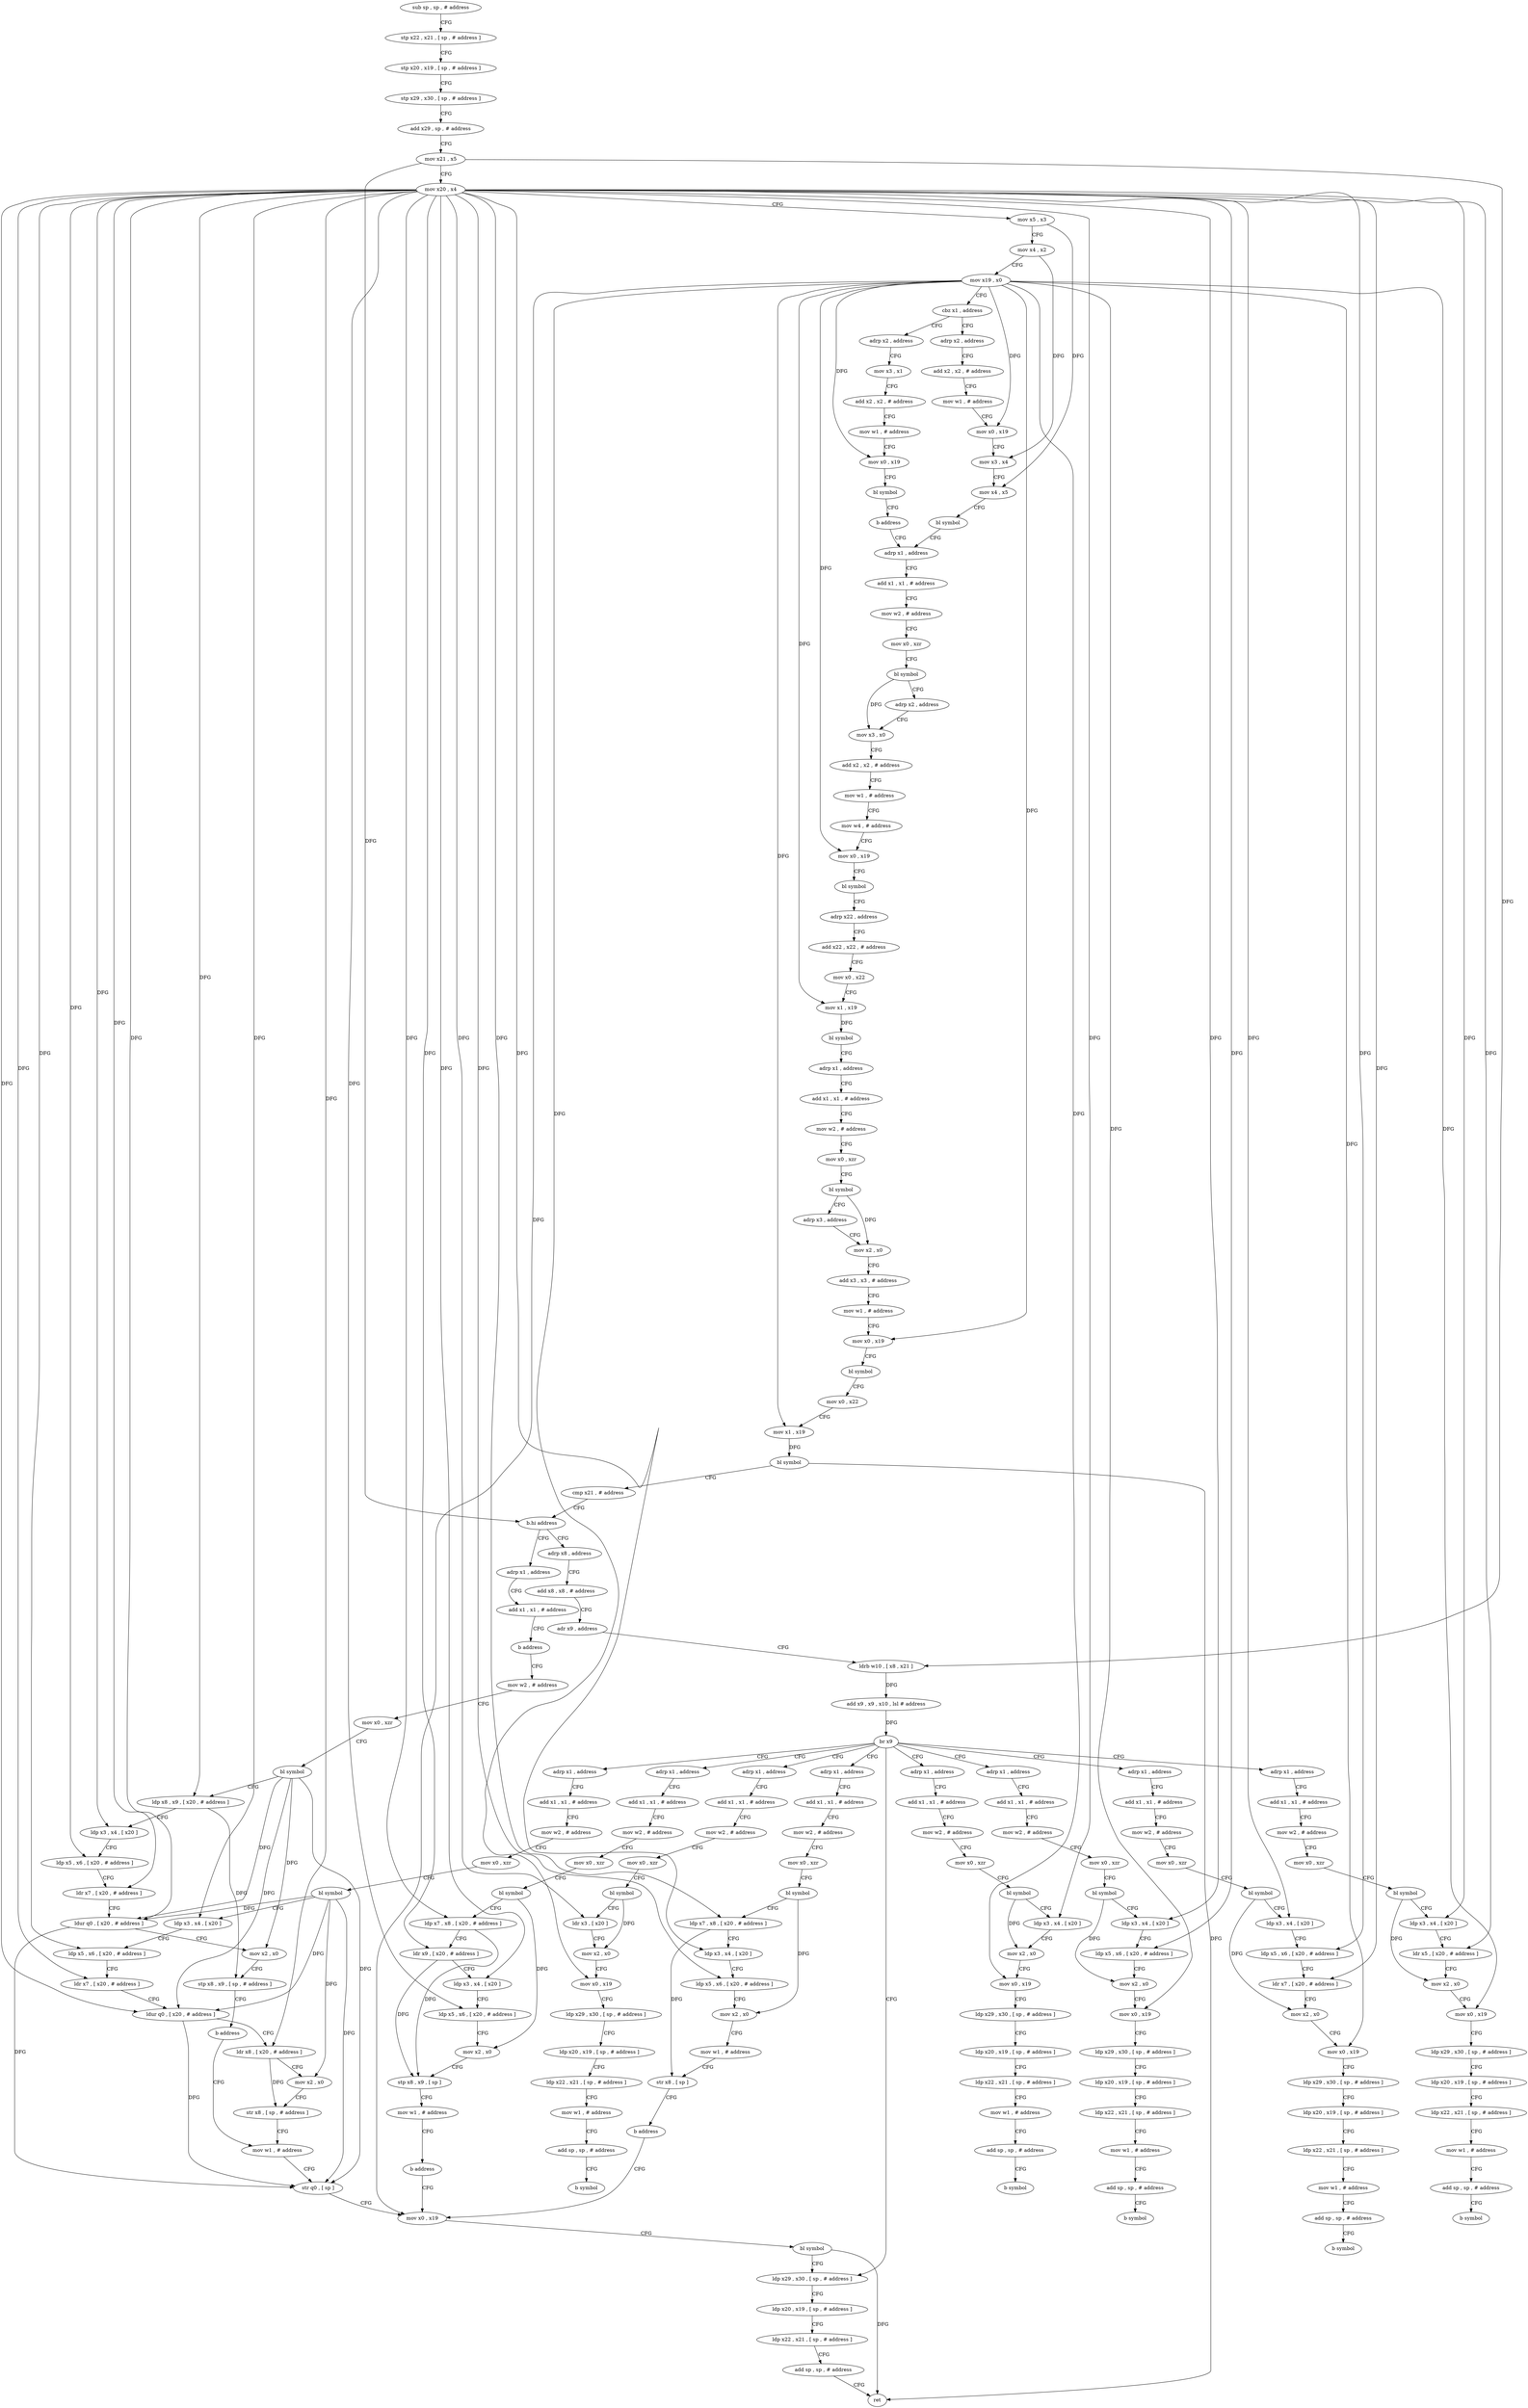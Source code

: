 digraph "func" {
"4249900" [label = "sub sp , sp , # address" ]
"4249904" [label = "stp x22 , x21 , [ sp , # address ]" ]
"4249908" [label = "stp x20 , x19 , [ sp , # address ]" ]
"4249912" [label = "stp x29 , x30 , [ sp , # address ]" ]
"4249916" [label = "add x29 , sp , # address" ]
"4249920" [label = "mov x21 , x5" ]
"4249924" [label = "mov x20 , x4" ]
"4249928" [label = "mov x5 , x3" ]
"4249932" [label = "mov x4 , x2" ]
"4249936" [label = "mov x19 , x0" ]
"4249940" [label = "cbz x1 , address" ]
"4249972" [label = "adrp x2 , address" ]
"4249944" [label = "adrp x2 , address" ]
"4249976" [label = "add x2 , x2 , # address" ]
"4249980" [label = "mov w1 , # address" ]
"4249984" [label = "mov x0 , x19" ]
"4249988" [label = "mov x3 , x4" ]
"4249992" [label = "mov x4 , x5" ]
"4249996" [label = "bl symbol" ]
"4250000" [label = "adrp x1 , address" ]
"4249948" [label = "mov x3 , x1" ]
"4249952" [label = "add x2 , x2 , # address" ]
"4249956" [label = "mov w1 , # address" ]
"4249960" [label = "mov x0 , x19" ]
"4249964" [label = "bl symbol" ]
"4249968" [label = "b address" ]
"4250212" [label = "adrp x1 , address" ]
"4250216" [label = "add x1 , x1 , # address" ]
"4250220" [label = "b address" ]
"4250572" [label = "mov w2 , # address" ]
"4250132" [label = "adrp x8 , address" ]
"4250136" [label = "add x8 , x8 , # address" ]
"4250140" [label = "adr x9 , address" ]
"4250144" [label = "ldrb w10 , [ x8 , x21 ]" ]
"4250148" [label = "add x9 , x9 , x10 , lsl # address" ]
"4250152" [label = "br x9" ]
"4250156" [label = "adrp x1 , address" ]
"4250224" [label = "adrp x1 , address" ]
"4250280" [label = "adrp x1 , address" ]
"4250340" [label = "adrp x1 , address" ]
"4250400" [label = "adrp x1 , address" ]
"4250464" [label = "adrp x1 , address" ]
"4250512" [label = "adrp x1 , address" ]
"4250616" [label = "adrp x1 , address" ]
"4250680" [label = "ldp x29 , x30 , [ sp , # address ]" ]
"4250004" [label = "add x1 , x1 , # address" ]
"4250008" [label = "mov w2 , # address" ]
"4250012" [label = "mov x0 , xzr" ]
"4250016" [label = "bl symbol" ]
"4250020" [label = "adrp x2 , address" ]
"4250024" [label = "mov x3 , x0" ]
"4250028" [label = "add x2 , x2 , # address" ]
"4250032" [label = "mov w1 , # address" ]
"4250036" [label = "mov w4 , # address" ]
"4250040" [label = "mov x0 , x19" ]
"4250044" [label = "bl symbol" ]
"4250048" [label = "adrp x22 , address" ]
"4250052" [label = "add x22 , x22 , # address" ]
"4250056" [label = "mov x0 , x22" ]
"4250060" [label = "mov x1 , x19" ]
"4250064" [label = "bl symbol" ]
"4250068" [label = "adrp x1 , address" ]
"4250072" [label = "add x1 , x1 , # address" ]
"4250076" [label = "mov w2 , # address" ]
"4250080" [label = "mov x0 , xzr" ]
"4250084" [label = "bl symbol" ]
"4250088" [label = "adrp x3 , address" ]
"4250092" [label = "mov x2 , x0" ]
"4250096" [label = "add x3 , x3 , # address" ]
"4250100" [label = "mov w1 , # address" ]
"4250104" [label = "mov x0 , x19" ]
"4250108" [label = "bl symbol" ]
"4250112" [label = "mov x0 , x22" ]
"4250116" [label = "mov x1 , x19" ]
"4250120" [label = "bl symbol" ]
"4250124" [label = "cmp x21 , # address" ]
"4250128" [label = "b.hi address" ]
"4250576" [label = "mov x0 , xzr" ]
"4250580" [label = "bl symbol" ]
"4250584" [label = "ldp x8 , x9 , [ x20 , # address ]" ]
"4250588" [label = "ldp x3 , x4 , [ x20 ]" ]
"4250592" [label = "ldp x5 , x6 , [ x20 , # address ]" ]
"4250596" [label = "ldr x7 , [ x20 , # address ]" ]
"4250600" [label = "ldur q0 , [ x20 , # address ]" ]
"4250604" [label = "mov x2 , x0" ]
"4250608" [label = "stp x8 , x9 , [ sp , # address ]" ]
"4250612" [label = "b address" ]
"4250664" [label = "mov w1 , # address" ]
"4250160" [label = "add x1 , x1 , # address" ]
"4250164" [label = "mov w2 , # address" ]
"4250168" [label = "mov x0 , xzr" ]
"4250172" [label = "bl symbol" ]
"4250176" [label = "ldr x3 , [ x20 ]" ]
"4250180" [label = "mov x2 , x0" ]
"4250184" [label = "mov x0 , x19" ]
"4250188" [label = "ldp x29 , x30 , [ sp , # address ]" ]
"4250192" [label = "ldp x20 , x19 , [ sp , # address ]" ]
"4250196" [label = "ldp x22 , x21 , [ sp , # address ]" ]
"4250200" [label = "mov w1 , # address" ]
"4250204" [label = "add sp , sp , # address" ]
"4250208" [label = "b symbol" ]
"4250228" [label = "add x1 , x1 , # address" ]
"4250232" [label = "mov w2 , # address" ]
"4250236" [label = "mov x0 , xzr" ]
"4250240" [label = "bl symbol" ]
"4250244" [label = "ldp x3 , x4 , [ x20 ]" ]
"4250248" [label = "mov x2 , x0" ]
"4250252" [label = "mov x0 , x19" ]
"4250256" [label = "ldp x29 , x30 , [ sp , # address ]" ]
"4250260" [label = "ldp x20 , x19 , [ sp , # address ]" ]
"4250264" [label = "ldp x22 , x21 , [ sp , # address ]" ]
"4250268" [label = "mov w1 , # address" ]
"4250272" [label = "add sp , sp , # address" ]
"4250276" [label = "b symbol" ]
"4250284" [label = "add x1 , x1 , # address" ]
"4250288" [label = "mov w2 , # address" ]
"4250292" [label = "mov x0 , xzr" ]
"4250296" [label = "bl symbol" ]
"4250300" [label = "ldp x3 , x4 , [ x20 ]" ]
"4250304" [label = "ldr x5 , [ x20 , # address ]" ]
"4250308" [label = "mov x2 , x0" ]
"4250312" [label = "mov x0 , x19" ]
"4250316" [label = "ldp x29 , x30 , [ sp , # address ]" ]
"4250320" [label = "ldp x20 , x19 , [ sp , # address ]" ]
"4250324" [label = "ldp x22 , x21 , [ sp , # address ]" ]
"4250328" [label = "mov w1 , # address" ]
"4250332" [label = "add sp , sp , # address" ]
"4250336" [label = "b symbol" ]
"4250344" [label = "add x1 , x1 , # address" ]
"4250348" [label = "mov w2 , # address" ]
"4250352" [label = "mov x0 , xzr" ]
"4250356" [label = "bl symbol" ]
"4250360" [label = "ldp x3 , x4 , [ x20 ]" ]
"4250364" [label = "ldp x5 , x6 , [ x20 , # address ]" ]
"4250368" [label = "mov x2 , x0" ]
"4250372" [label = "mov x0 , x19" ]
"4250376" [label = "ldp x29 , x30 , [ sp , # address ]" ]
"4250380" [label = "ldp x20 , x19 , [ sp , # address ]" ]
"4250384" [label = "ldp x22 , x21 , [ sp , # address ]" ]
"4250388" [label = "mov w1 , # address" ]
"4250392" [label = "add sp , sp , # address" ]
"4250396" [label = "b symbol" ]
"4250404" [label = "add x1 , x1 , # address" ]
"4250408" [label = "mov w2 , # address" ]
"4250412" [label = "mov x0 , xzr" ]
"4250416" [label = "bl symbol" ]
"4250420" [label = "ldp x3 , x4 , [ x20 ]" ]
"4250424" [label = "ldp x5 , x6 , [ x20 , # address ]" ]
"4250428" [label = "ldr x7 , [ x20 , # address ]" ]
"4250432" [label = "mov x2 , x0" ]
"4250436" [label = "mov x0 , x19" ]
"4250440" [label = "ldp x29 , x30 , [ sp , # address ]" ]
"4250444" [label = "ldp x20 , x19 , [ sp , # address ]" ]
"4250448" [label = "ldp x22 , x21 , [ sp , # address ]" ]
"4250452" [label = "mov w1 , # address" ]
"4250456" [label = "add sp , sp , # address" ]
"4250460" [label = "b symbol" ]
"4250468" [label = "add x1 , x1 , # address" ]
"4250472" [label = "mov w2 , # address" ]
"4250476" [label = "mov x0 , xzr" ]
"4250480" [label = "bl symbol" ]
"4250484" [label = "ldp x7 , x8 , [ x20 , # address ]" ]
"4250488" [label = "ldp x3 , x4 , [ x20 ]" ]
"4250492" [label = "ldp x5 , x6 , [ x20 , # address ]" ]
"4250496" [label = "mov x2 , x0" ]
"4250500" [label = "mov w1 , # address" ]
"4250504" [label = "str x8 , [ sp ]" ]
"4250508" [label = "b address" ]
"4250672" [label = "mov x0 , x19" ]
"4250516" [label = "add x1 , x1 , # address" ]
"4250520" [label = "mov w2 , # address" ]
"4250524" [label = "mov x0 , xzr" ]
"4250528" [label = "bl symbol" ]
"4250532" [label = "ldp x7 , x8 , [ x20 , # address ]" ]
"4250536" [label = "ldr x9 , [ x20 , # address ]" ]
"4250540" [label = "ldp x3 , x4 , [ x20 ]" ]
"4250544" [label = "ldp x5 , x6 , [ x20 , # address ]" ]
"4250548" [label = "mov x2 , x0" ]
"4250552" [label = "stp x8 , x9 , [ sp ]" ]
"4250556" [label = "mov w1 , # address" ]
"4250560" [label = "b address" ]
"4250620" [label = "add x1 , x1 , # address" ]
"4250624" [label = "mov w2 , # address" ]
"4250628" [label = "mov x0 , xzr" ]
"4250632" [label = "bl symbol" ]
"4250636" [label = "ldp x3 , x4 , [ x20 ]" ]
"4250640" [label = "ldp x5 , x6 , [ x20 , # address ]" ]
"4250644" [label = "ldr x7 , [ x20 , # address ]" ]
"4250648" [label = "ldur q0 , [ x20 , # address ]" ]
"4250652" [label = "ldr x8 , [ x20 , # address ]" ]
"4250656" [label = "mov x2 , x0" ]
"4250660" [label = "str x8 , [ sp , # address ]" ]
"4250684" [label = "ldp x20 , x19 , [ sp , # address ]" ]
"4250688" [label = "ldp x22 , x21 , [ sp , # address ]" ]
"4250692" [label = "add sp , sp , # address" ]
"4250696" [label = "ret" ]
"4250668" [label = "str q0 , [ sp ]" ]
"4250676" [label = "bl symbol" ]
"4249900" -> "4249904" [ label = "CFG" ]
"4249904" -> "4249908" [ label = "CFG" ]
"4249908" -> "4249912" [ label = "CFG" ]
"4249912" -> "4249916" [ label = "CFG" ]
"4249916" -> "4249920" [ label = "CFG" ]
"4249920" -> "4249924" [ label = "CFG" ]
"4249920" -> "4250128" [ label = "DFG" ]
"4249920" -> "4250144" [ label = "DFG" ]
"4249924" -> "4249928" [ label = "CFG" ]
"4249924" -> "4250584" [ label = "DFG" ]
"4249924" -> "4250588" [ label = "DFG" ]
"4249924" -> "4250592" [ label = "DFG" ]
"4249924" -> "4250596" [ label = "DFG" ]
"4249924" -> "4250600" [ label = "DFG" ]
"4249924" -> "4250176" [ label = "DFG" ]
"4249924" -> "4250244" [ label = "DFG" ]
"4249924" -> "4250300" [ label = "DFG" ]
"4249924" -> "4250304" [ label = "DFG" ]
"4249924" -> "4250360" [ label = "DFG" ]
"4249924" -> "4250364" [ label = "DFG" ]
"4249924" -> "4250420" [ label = "DFG" ]
"4249924" -> "4250424" [ label = "DFG" ]
"4249924" -> "4250428" [ label = "DFG" ]
"4249924" -> "4250484" [ label = "DFG" ]
"4249924" -> "4250488" [ label = "DFG" ]
"4249924" -> "4250492" [ label = "DFG" ]
"4249924" -> "4250532" [ label = "DFG" ]
"4249924" -> "4250536" [ label = "DFG" ]
"4249924" -> "4250540" [ label = "DFG" ]
"4249924" -> "4250544" [ label = "DFG" ]
"4249924" -> "4250636" [ label = "DFG" ]
"4249924" -> "4250640" [ label = "DFG" ]
"4249924" -> "4250644" [ label = "DFG" ]
"4249924" -> "4250648" [ label = "DFG" ]
"4249924" -> "4250652" [ label = "DFG" ]
"4249928" -> "4249932" [ label = "CFG" ]
"4249928" -> "4249992" [ label = "DFG" ]
"4249932" -> "4249936" [ label = "CFG" ]
"4249932" -> "4249988" [ label = "DFG" ]
"4249936" -> "4249940" [ label = "CFG" ]
"4249936" -> "4249984" [ label = "DFG" ]
"4249936" -> "4249960" [ label = "DFG" ]
"4249936" -> "4250040" [ label = "DFG" ]
"4249936" -> "4250060" [ label = "DFG" ]
"4249936" -> "4250104" [ label = "DFG" ]
"4249936" -> "4250116" [ label = "DFG" ]
"4249936" -> "4250184" [ label = "DFG" ]
"4249936" -> "4250252" [ label = "DFG" ]
"4249936" -> "4250312" [ label = "DFG" ]
"4249936" -> "4250372" [ label = "DFG" ]
"4249936" -> "4250436" [ label = "DFG" ]
"4249936" -> "4250672" [ label = "DFG" ]
"4249940" -> "4249972" [ label = "CFG" ]
"4249940" -> "4249944" [ label = "CFG" ]
"4249972" -> "4249976" [ label = "CFG" ]
"4249944" -> "4249948" [ label = "CFG" ]
"4249976" -> "4249980" [ label = "CFG" ]
"4249980" -> "4249984" [ label = "CFG" ]
"4249984" -> "4249988" [ label = "CFG" ]
"4249988" -> "4249992" [ label = "CFG" ]
"4249992" -> "4249996" [ label = "CFG" ]
"4249996" -> "4250000" [ label = "CFG" ]
"4250000" -> "4250004" [ label = "CFG" ]
"4249948" -> "4249952" [ label = "CFG" ]
"4249952" -> "4249956" [ label = "CFG" ]
"4249956" -> "4249960" [ label = "CFG" ]
"4249960" -> "4249964" [ label = "CFG" ]
"4249964" -> "4249968" [ label = "CFG" ]
"4249968" -> "4250000" [ label = "CFG" ]
"4250212" -> "4250216" [ label = "CFG" ]
"4250216" -> "4250220" [ label = "CFG" ]
"4250220" -> "4250572" [ label = "CFG" ]
"4250572" -> "4250576" [ label = "CFG" ]
"4250132" -> "4250136" [ label = "CFG" ]
"4250136" -> "4250140" [ label = "CFG" ]
"4250140" -> "4250144" [ label = "CFG" ]
"4250144" -> "4250148" [ label = "DFG" ]
"4250148" -> "4250152" [ label = "DFG" ]
"4250152" -> "4250156" [ label = "CFG" ]
"4250152" -> "4250224" [ label = "CFG" ]
"4250152" -> "4250280" [ label = "CFG" ]
"4250152" -> "4250340" [ label = "CFG" ]
"4250152" -> "4250400" [ label = "CFG" ]
"4250152" -> "4250464" [ label = "CFG" ]
"4250152" -> "4250512" [ label = "CFG" ]
"4250152" -> "4250616" [ label = "CFG" ]
"4250152" -> "4250680" [ label = "CFG" ]
"4250156" -> "4250160" [ label = "CFG" ]
"4250224" -> "4250228" [ label = "CFG" ]
"4250280" -> "4250284" [ label = "CFG" ]
"4250340" -> "4250344" [ label = "CFG" ]
"4250400" -> "4250404" [ label = "CFG" ]
"4250464" -> "4250468" [ label = "CFG" ]
"4250512" -> "4250516" [ label = "CFG" ]
"4250616" -> "4250620" [ label = "CFG" ]
"4250680" -> "4250684" [ label = "CFG" ]
"4250004" -> "4250008" [ label = "CFG" ]
"4250008" -> "4250012" [ label = "CFG" ]
"4250012" -> "4250016" [ label = "CFG" ]
"4250016" -> "4250020" [ label = "CFG" ]
"4250016" -> "4250024" [ label = "DFG" ]
"4250020" -> "4250024" [ label = "CFG" ]
"4250024" -> "4250028" [ label = "CFG" ]
"4250028" -> "4250032" [ label = "CFG" ]
"4250032" -> "4250036" [ label = "CFG" ]
"4250036" -> "4250040" [ label = "CFG" ]
"4250040" -> "4250044" [ label = "CFG" ]
"4250044" -> "4250048" [ label = "CFG" ]
"4250048" -> "4250052" [ label = "CFG" ]
"4250052" -> "4250056" [ label = "CFG" ]
"4250056" -> "4250060" [ label = "CFG" ]
"4250060" -> "4250064" [ label = "DFG" ]
"4250064" -> "4250068" [ label = "CFG" ]
"4250068" -> "4250072" [ label = "CFG" ]
"4250072" -> "4250076" [ label = "CFG" ]
"4250076" -> "4250080" [ label = "CFG" ]
"4250080" -> "4250084" [ label = "CFG" ]
"4250084" -> "4250088" [ label = "CFG" ]
"4250084" -> "4250092" [ label = "DFG" ]
"4250088" -> "4250092" [ label = "CFG" ]
"4250092" -> "4250096" [ label = "CFG" ]
"4250096" -> "4250100" [ label = "CFG" ]
"4250100" -> "4250104" [ label = "CFG" ]
"4250104" -> "4250108" [ label = "CFG" ]
"4250108" -> "4250112" [ label = "CFG" ]
"4250112" -> "4250116" [ label = "CFG" ]
"4250116" -> "4250120" [ label = "DFG" ]
"4250120" -> "4250124" [ label = "CFG" ]
"4250120" -> "4250696" [ label = "DFG" ]
"4250124" -> "4250128" [ label = "CFG" ]
"4250128" -> "4250212" [ label = "CFG" ]
"4250128" -> "4250132" [ label = "CFG" ]
"4250576" -> "4250580" [ label = "CFG" ]
"4250580" -> "4250584" [ label = "CFG" ]
"4250580" -> "4250604" [ label = "DFG" ]
"4250580" -> "4250600" [ label = "DFG" ]
"4250580" -> "4250648" [ label = "DFG" ]
"4250580" -> "4250668" [ label = "DFG" ]
"4250584" -> "4250588" [ label = "CFG" ]
"4250584" -> "4250608" [ label = "DFG" ]
"4250588" -> "4250592" [ label = "CFG" ]
"4250592" -> "4250596" [ label = "CFG" ]
"4250596" -> "4250600" [ label = "CFG" ]
"4250600" -> "4250604" [ label = "CFG" ]
"4250600" -> "4250668" [ label = "DFG" ]
"4250604" -> "4250608" [ label = "CFG" ]
"4250608" -> "4250612" [ label = "CFG" ]
"4250612" -> "4250664" [ label = "CFG" ]
"4250664" -> "4250668" [ label = "CFG" ]
"4250160" -> "4250164" [ label = "CFG" ]
"4250164" -> "4250168" [ label = "CFG" ]
"4250168" -> "4250172" [ label = "CFG" ]
"4250172" -> "4250176" [ label = "CFG" ]
"4250172" -> "4250180" [ label = "DFG" ]
"4250176" -> "4250180" [ label = "CFG" ]
"4250180" -> "4250184" [ label = "CFG" ]
"4250184" -> "4250188" [ label = "CFG" ]
"4250188" -> "4250192" [ label = "CFG" ]
"4250192" -> "4250196" [ label = "CFG" ]
"4250196" -> "4250200" [ label = "CFG" ]
"4250200" -> "4250204" [ label = "CFG" ]
"4250204" -> "4250208" [ label = "CFG" ]
"4250228" -> "4250232" [ label = "CFG" ]
"4250232" -> "4250236" [ label = "CFG" ]
"4250236" -> "4250240" [ label = "CFG" ]
"4250240" -> "4250244" [ label = "CFG" ]
"4250240" -> "4250248" [ label = "DFG" ]
"4250244" -> "4250248" [ label = "CFG" ]
"4250248" -> "4250252" [ label = "CFG" ]
"4250252" -> "4250256" [ label = "CFG" ]
"4250256" -> "4250260" [ label = "CFG" ]
"4250260" -> "4250264" [ label = "CFG" ]
"4250264" -> "4250268" [ label = "CFG" ]
"4250268" -> "4250272" [ label = "CFG" ]
"4250272" -> "4250276" [ label = "CFG" ]
"4250284" -> "4250288" [ label = "CFG" ]
"4250288" -> "4250292" [ label = "CFG" ]
"4250292" -> "4250296" [ label = "CFG" ]
"4250296" -> "4250300" [ label = "CFG" ]
"4250296" -> "4250308" [ label = "DFG" ]
"4250300" -> "4250304" [ label = "CFG" ]
"4250304" -> "4250308" [ label = "CFG" ]
"4250308" -> "4250312" [ label = "CFG" ]
"4250312" -> "4250316" [ label = "CFG" ]
"4250316" -> "4250320" [ label = "CFG" ]
"4250320" -> "4250324" [ label = "CFG" ]
"4250324" -> "4250328" [ label = "CFG" ]
"4250328" -> "4250332" [ label = "CFG" ]
"4250332" -> "4250336" [ label = "CFG" ]
"4250344" -> "4250348" [ label = "CFG" ]
"4250348" -> "4250352" [ label = "CFG" ]
"4250352" -> "4250356" [ label = "CFG" ]
"4250356" -> "4250360" [ label = "CFG" ]
"4250356" -> "4250368" [ label = "DFG" ]
"4250360" -> "4250364" [ label = "CFG" ]
"4250364" -> "4250368" [ label = "CFG" ]
"4250368" -> "4250372" [ label = "CFG" ]
"4250372" -> "4250376" [ label = "CFG" ]
"4250376" -> "4250380" [ label = "CFG" ]
"4250380" -> "4250384" [ label = "CFG" ]
"4250384" -> "4250388" [ label = "CFG" ]
"4250388" -> "4250392" [ label = "CFG" ]
"4250392" -> "4250396" [ label = "CFG" ]
"4250404" -> "4250408" [ label = "CFG" ]
"4250408" -> "4250412" [ label = "CFG" ]
"4250412" -> "4250416" [ label = "CFG" ]
"4250416" -> "4250420" [ label = "CFG" ]
"4250416" -> "4250432" [ label = "DFG" ]
"4250420" -> "4250424" [ label = "CFG" ]
"4250424" -> "4250428" [ label = "CFG" ]
"4250428" -> "4250432" [ label = "CFG" ]
"4250432" -> "4250436" [ label = "CFG" ]
"4250436" -> "4250440" [ label = "CFG" ]
"4250440" -> "4250444" [ label = "CFG" ]
"4250444" -> "4250448" [ label = "CFG" ]
"4250448" -> "4250452" [ label = "CFG" ]
"4250452" -> "4250456" [ label = "CFG" ]
"4250456" -> "4250460" [ label = "CFG" ]
"4250468" -> "4250472" [ label = "CFG" ]
"4250472" -> "4250476" [ label = "CFG" ]
"4250476" -> "4250480" [ label = "CFG" ]
"4250480" -> "4250484" [ label = "CFG" ]
"4250480" -> "4250496" [ label = "DFG" ]
"4250484" -> "4250488" [ label = "CFG" ]
"4250484" -> "4250504" [ label = "DFG" ]
"4250488" -> "4250492" [ label = "CFG" ]
"4250492" -> "4250496" [ label = "CFG" ]
"4250496" -> "4250500" [ label = "CFG" ]
"4250500" -> "4250504" [ label = "CFG" ]
"4250504" -> "4250508" [ label = "CFG" ]
"4250508" -> "4250672" [ label = "CFG" ]
"4250672" -> "4250676" [ label = "CFG" ]
"4250516" -> "4250520" [ label = "CFG" ]
"4250520" -> "4250524" [ label = "CFG" ]
"4250524" -> "4250528" [ label = "CFG" ]
"4250528" -> "4250532" [ label = "CFG" ]
"4250528" -> "4250548" [ label = "DFG" ]
"4250532" -> "4250536" [ label = "CFG" ]
"4250532" -> "4250552" [ label = "DFG" ]
"4250536" -> "4250540" [ label = "CFG" ]
"4250536" -> "4250552" [ label = "DFG" ]
"4250540" -> "4250544" [ label = "CFG" ]
"4250544" -> "4250548" [ label = "CFG" ]
"4250548" -> "4250552" [ label = "CFG" ]
"4250552" -> "4250556" [ label = "CFG" ]
"4250556" -> "4250560" [ label = "CFG" ]
"4250560" -> "4250672" [ label = "CFG" ]
"4250620" -> "4250624" [ label = "CFG" ]
"4250624" -> "4250628" [ label = "CFG" ]
"4250628" -> "4250632" [ label = "CFG" ]
"4250632" -> "4250636" [ label = "CFG" ]
"4250632" -> "4250656" [ label = "DFG" ]
"4250632" -> "4250600" [ label = "DFG" ]
"4250632" -> "4250648" [ label = "DFG" ]
"4250632" -> "4250668" [ label = "DFG" ]
"4250636" -> "4250640" [ label = "CFG" ]
"4250640" -> "4250644" [ label = "CFG" ]
"4250644" -> "4250648" [ label = "CFG" ]
"4250648" -> "4250652" [ label = "CFG" ]
"4250648" -> "4250668" [ label = "DFG" ]
"4250652" -> "4250656" [ label = "CFG" ]
"4250652" -> "4250660" [ label = "DFG" ]
"4250656" -> "4250660" [ label = "CFG" ]
"4250660" -> "4250664" [ label = "CFG" ]
"4250684" -> "4250688" [ label = "CFG" ]
"4250688" -> "4250692" [ label = "CFG" ]
"4250692" -> "4250696" [ label = "CFG" ]
"4250668" -> "4250672" [ label = "CFG" ]
"4250676" -> "4250680" [ label = "CFG" ]
"4250676" -> "4250696" [ label = "DFG" ]
}
